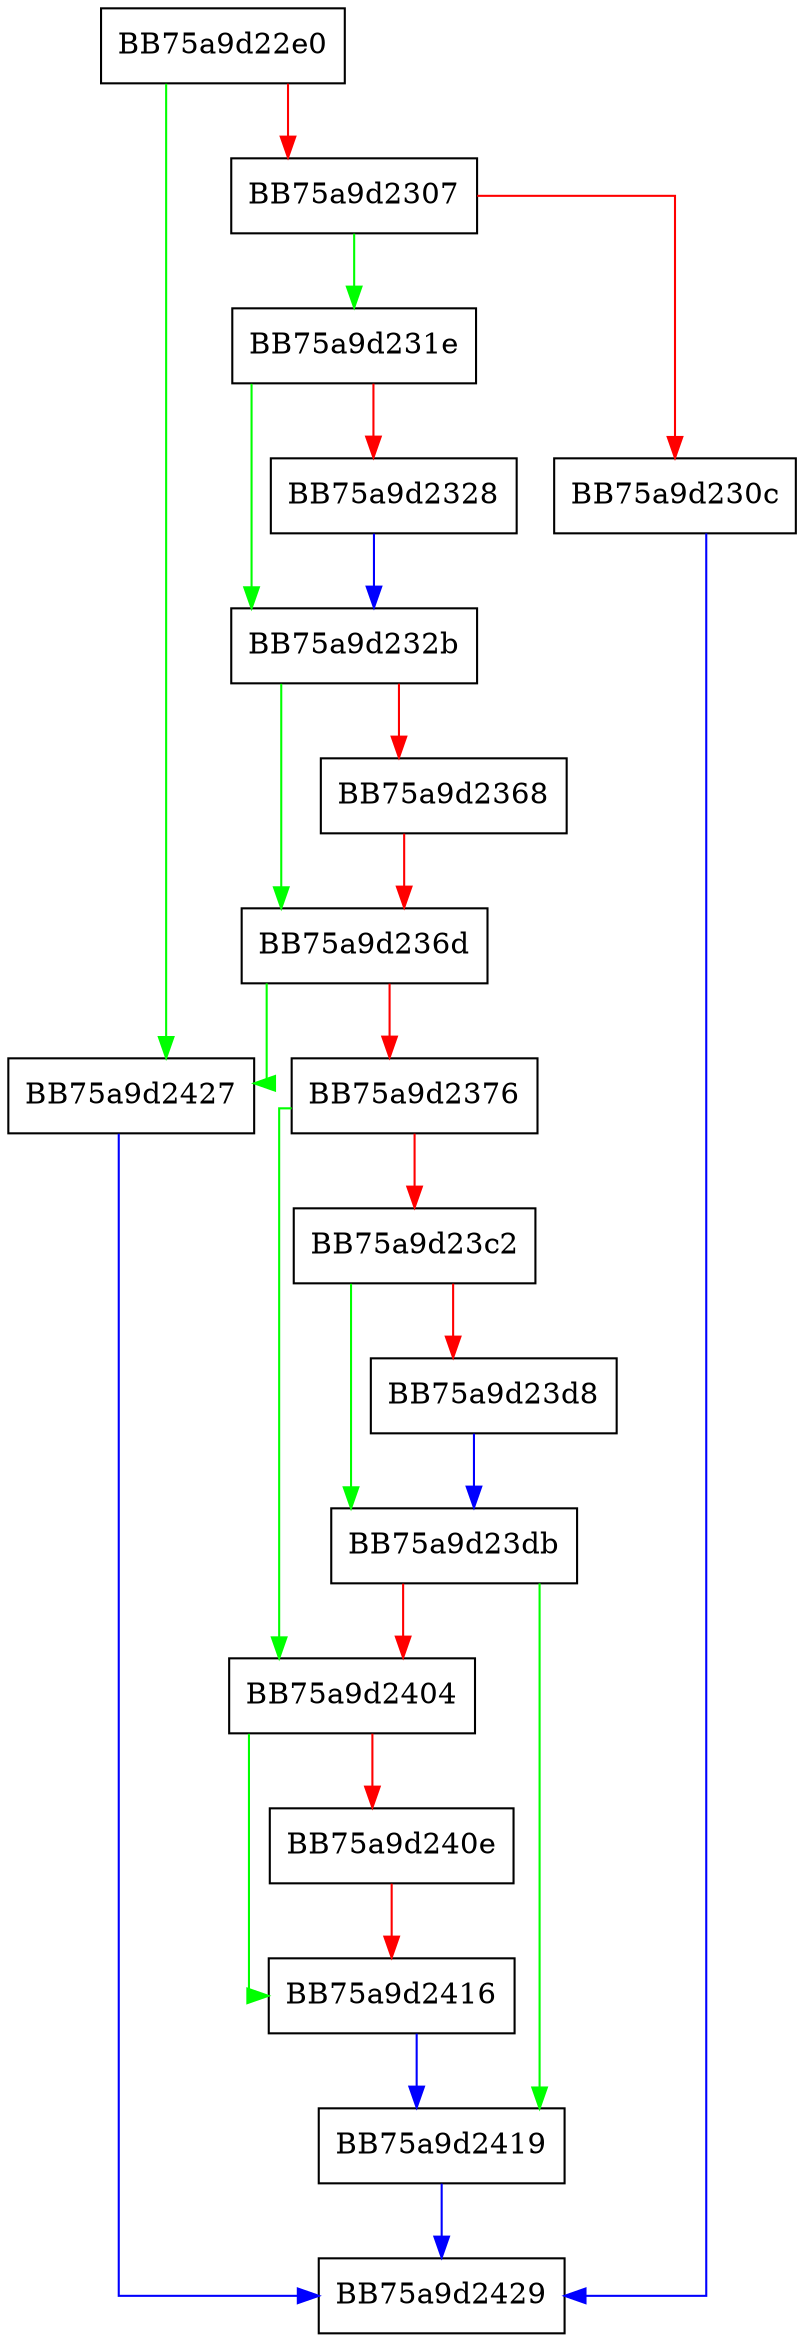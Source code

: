 digraph extract_compressed_string {
  node [shape="box"];
  graph [splines=ortho];
  BB75a9d22e0 -> BB75a9d2427 [color="green"];
  BB75a9d22e0 -> BB75a9d2307 [color="red"];
  BB75a9d2307 -> BB75a9d231e [color="green"];
  BB75a9d2307 -> BB75a9d230c [color="red"];
  BB75a9d230c -> BB75a9d2429 [color="blue"];
  BB75a9d231e -> BB75a9d232b [color="green"];
  BB75a9d231e -> BB75a9d2328 [color="red"];
  BB75a9d2328 -> BB75a9d232b [color="blue"];
  BB75a9d232b -> BB75a9d236d [color="green"];
  BB75a9d232b -> BB75a9d2368 [color="red"];
  BB75a9d2368 -> BB75a9d236d [color="red"];
  BB75a9d236d -> BB75a9d2427 [color="green"];
  BB75a9d236d -> BB75a9d2376 [color="red"];
  BB75a9d2376 -> BB75a9d2404 [color="green"];
  BB75a9d2376 -> BB75a9d23c2 [color="red"];
  BB75a9d23c2 -> BB75a9d23db [color="green"];
  BB75a9d23c2 -> BB75a9d23d8 [color="red"];
  BB75a9d23d8 -> BB75a9d23db [color="blue"];
  BB75a9d23db -> BB75a9d2419 [color="green"];
  BB75a9d23db -> BB75a9d2404 [color="red"];
  BB75a9d2404 -> BB75a9d2416 [color="green"];
  BB75a9d2404 -> BB75a9d240e [color="red"];
  BB75a9d240e -> BB75a9d2416 [color="red"];
  BB75a9d2416 -> BB75a9d2419 [color="blue"];
  BB75a9d2419 -> BB75a9d2429 [color="blue"];
  BB75a9d2427 -> BB75a9d2429 [color="blue"];
}